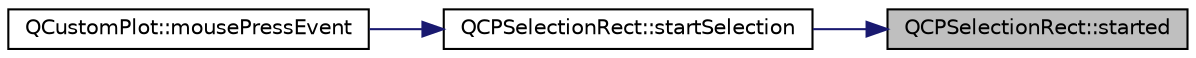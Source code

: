 digraph "QCPSelectionRect::started"
{
 // LATEX_PDF_SIZE
  edge [fontname="Helvetica",fontsize="10",labelfontname="Helvetica",labelfontsize="10"];
  node [fontname="Helvetica",fontsize="10",shape=record];
  rankdir="RL";
  Node1 [label="QCPSelectionRect::started",height=0.2,width=0.4,color="black", fillcolor="grey75", style="filled", fontcolor="black",tooltip=" "];
  Node1 -> Node2 [dir="back",color="midnightblue",fontsize="10",style="solid",fontname="Helvetica"];
  Node2 [label="QCPSelectionRect::startSelection",height=0.2,width=0.4,color="black", fillcolor="white", style="filled",URL="$classQCPSelectionRect.html#a271f24cfca8bc50a0e2b4310ff90e227",tooltip=" "];
  Node2 -> Node3 [dir="back",color="midnightblue",fontsize="10",style="solid",fontname="Helvetica"];
  Node3 [label="QCustomPlot::mousePressEvent",height=0.2,width=0.4,color="black", fillcolor="white", style="filled",URL="$classQCustomPlot.html#aac0a7296a6031dc667c01c1abd4ecc6b",tooltip=" "];
}
